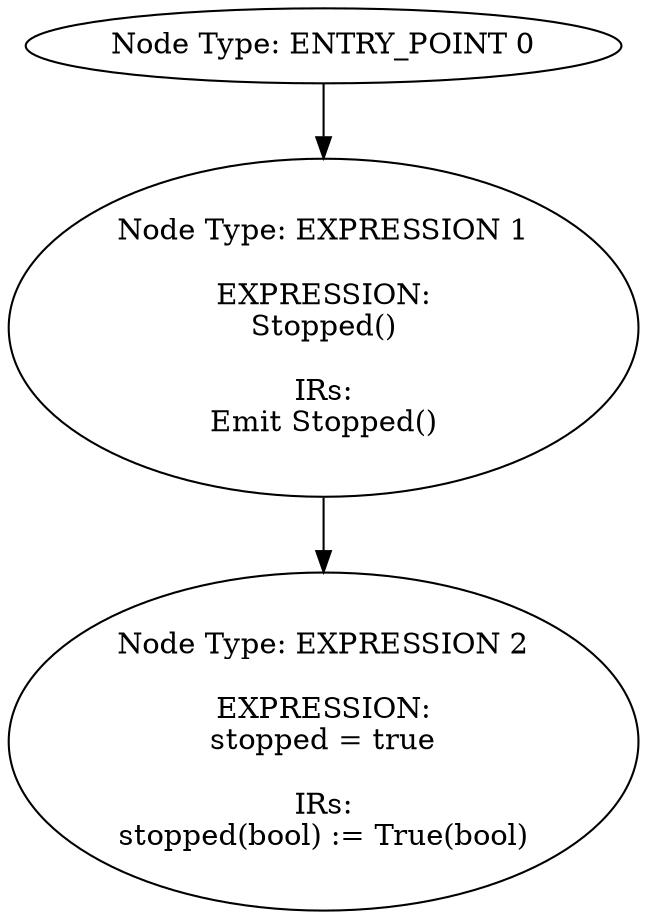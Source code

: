 digraph{
0[label="Node Type: ENTRY_POINT 0
"];
0->1;
1[label="Node Type: EXPRESSION 1

EXPRESSION:
Stopped()

IRs:
Emit Stopped()"];
1->2;
2[label="Node Type: EXPRESSION 2

EXPRESSION:
stopped = true

IRs:
stopped(bool) := True(bool)"];
}
